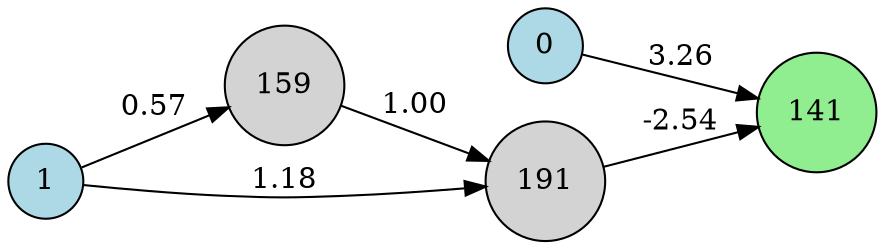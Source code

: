 digraph neat {
  rankdir=LR;
  node [shape=circle];
  node0 [label="0", style=filled, fillcolor=lightblue];
  node1 [label="1", style=filled, fillcolor=lightblue];
  node141 [label="141", style=filled, fillcolor=lightgreen];
  node159 [label="159", style=filled, fillcolor=lightgray];
  node191 [label="191", style=filled, fillcolor=lightgray];
  node0 -> node141 [label="3.26"];
  node1 -> node159 [label="0.57"];
  node159 -> node191 [label="1.00"];
  node191 -> node141 [label="-2.54"];
  node1 -> node191 [label="1.18"];
}
